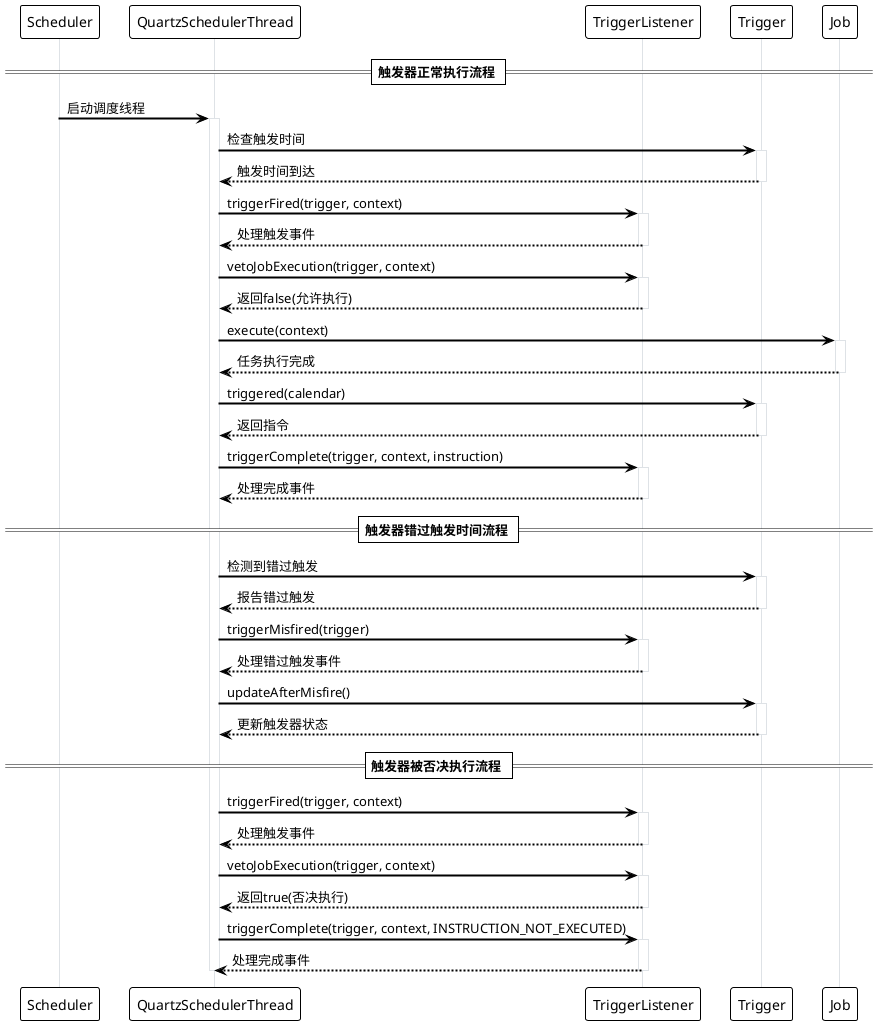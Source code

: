 @startuml
!theme plain
skinparam sequenceArrowThickness 2
skinparam sequenceGroupBorderColor #495057
skinparam sequenceGroupBackgroundColor #F8F9FA
skinparam sequenceLifeLineBorderColor #DEE2E6

participant "Scheduler" as scheduler
participant "QuartzSchedulerThread" as schedulerThread
participant "TriggerListener" as listener
participant "Trigger" as trigger
participant "Job" as job

== 触发器正常执行流程 ==

scheduler -> schedulerThread : 启动调度线程
activate schedulerThread

schedulerThread -> trigger : 检查触发时间
activate trigger
trigger --> schedulerThread : 触发时间到达
deactivate trigger

schedulerThread -> listener : triggerFired(trigger, context)
activate listener
listener --> schedulerThread : 处理触发事件
deactivate listener

schedulerThread -> listener : vetoJobExecution(trigger, context)
activate listener
listener --> schedulerThread : 返回false(允许执行)
deactivate listener

schedulerThread -> job : execute(context)
activate job
job --> schedulerThread : 任务执行完成
deactivate job

schedulerThread -> trigger : triggered(calendar)
activate trigger
trigger --> schedulerThread : 返回指令
deactivate trigger

schedulerThread -> listener : triggerComplete(trigger, context, instruction)
activate listener
listener --> schedulerThread : 处理完成事件
deactivate listener

== 触发器错过触发时间流程 ==

schedulerThread -> trigger : 检测到错过触发
activate trigger
trigger --> schedulerThread : 报告错过触发
deactivate trigger

schedulerThread -> listener : triggerMisfired(trigger)
activate listener
listener --> schedulerThread : 处理错过触发事件
deactivate listener

schedulerThread -> trigger : updateAfterMisfire()
activate trigger
trigger --> schedulerThread : 更新触发器状态
deactivate trigger

== 触发器被否决执行流程 ==

schedulerThread -> listener : triggerFired(trigger, context)
activate listener
listener --> schedulerThread : 处理触发事件
deactivate listener

schedulerThread -> listener : vetoJobExecution(trigger, context)
activate listener
listener --> schedulerThread : 返回true(否决执行)
deactivate listener

schedulerThread -> listener : triggerComplete(trigger, context, INSTRUCTION_NOT_EXECUTED)
activate listener
listener --> schedulerThread : 处理完成事件
deactivate listener

deactivate schedulerThread
@enduml 